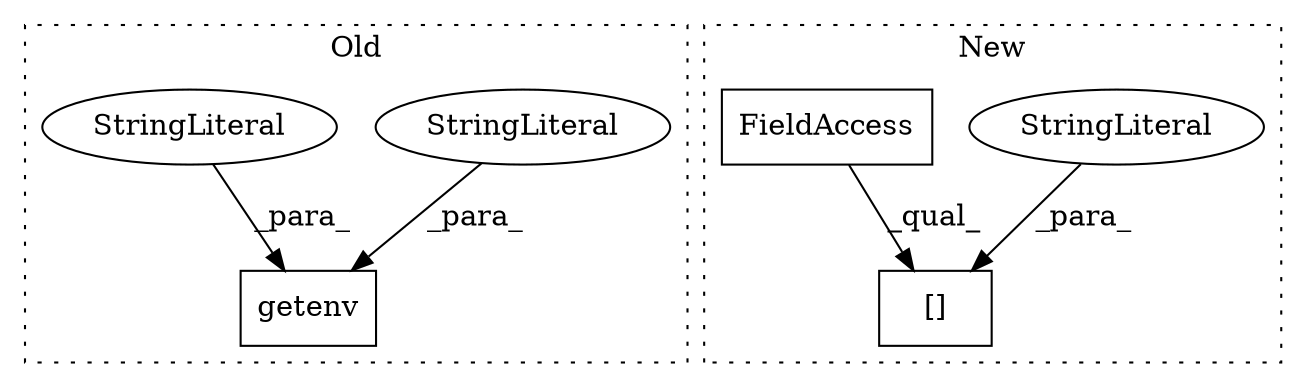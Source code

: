 digraph G {
subgraph cluster0 {
1 [label="getenv" a="32" s="7327,7354" l="7,1" shape="box"];
3 [label="StringLiteral" a="45" s="7348" l="6" shape="ellipse"];
6 [label="StringLiteral" a="45" s="7334" l="13" shape="ellipse"];
label = "Old";
style="dotted";
}
subgraph cluster1 {
2 [label="[]" a="2" s="4108,4131" l="11,1" shape="box"];
4 [label="StringLiteral" a="45" s="4119" l="12" shape="ellipse"];
5 [label="FieldAccess" a="22" s="4108" l="10" shape="box"];
label = "New";
style="dotted";
}
3 -> 1 [label="_para_"];
4 -> 2 [label="_para_"];
5 -> 2 [label="_qual_"];
6 -> 1 [label="_para_"];
}